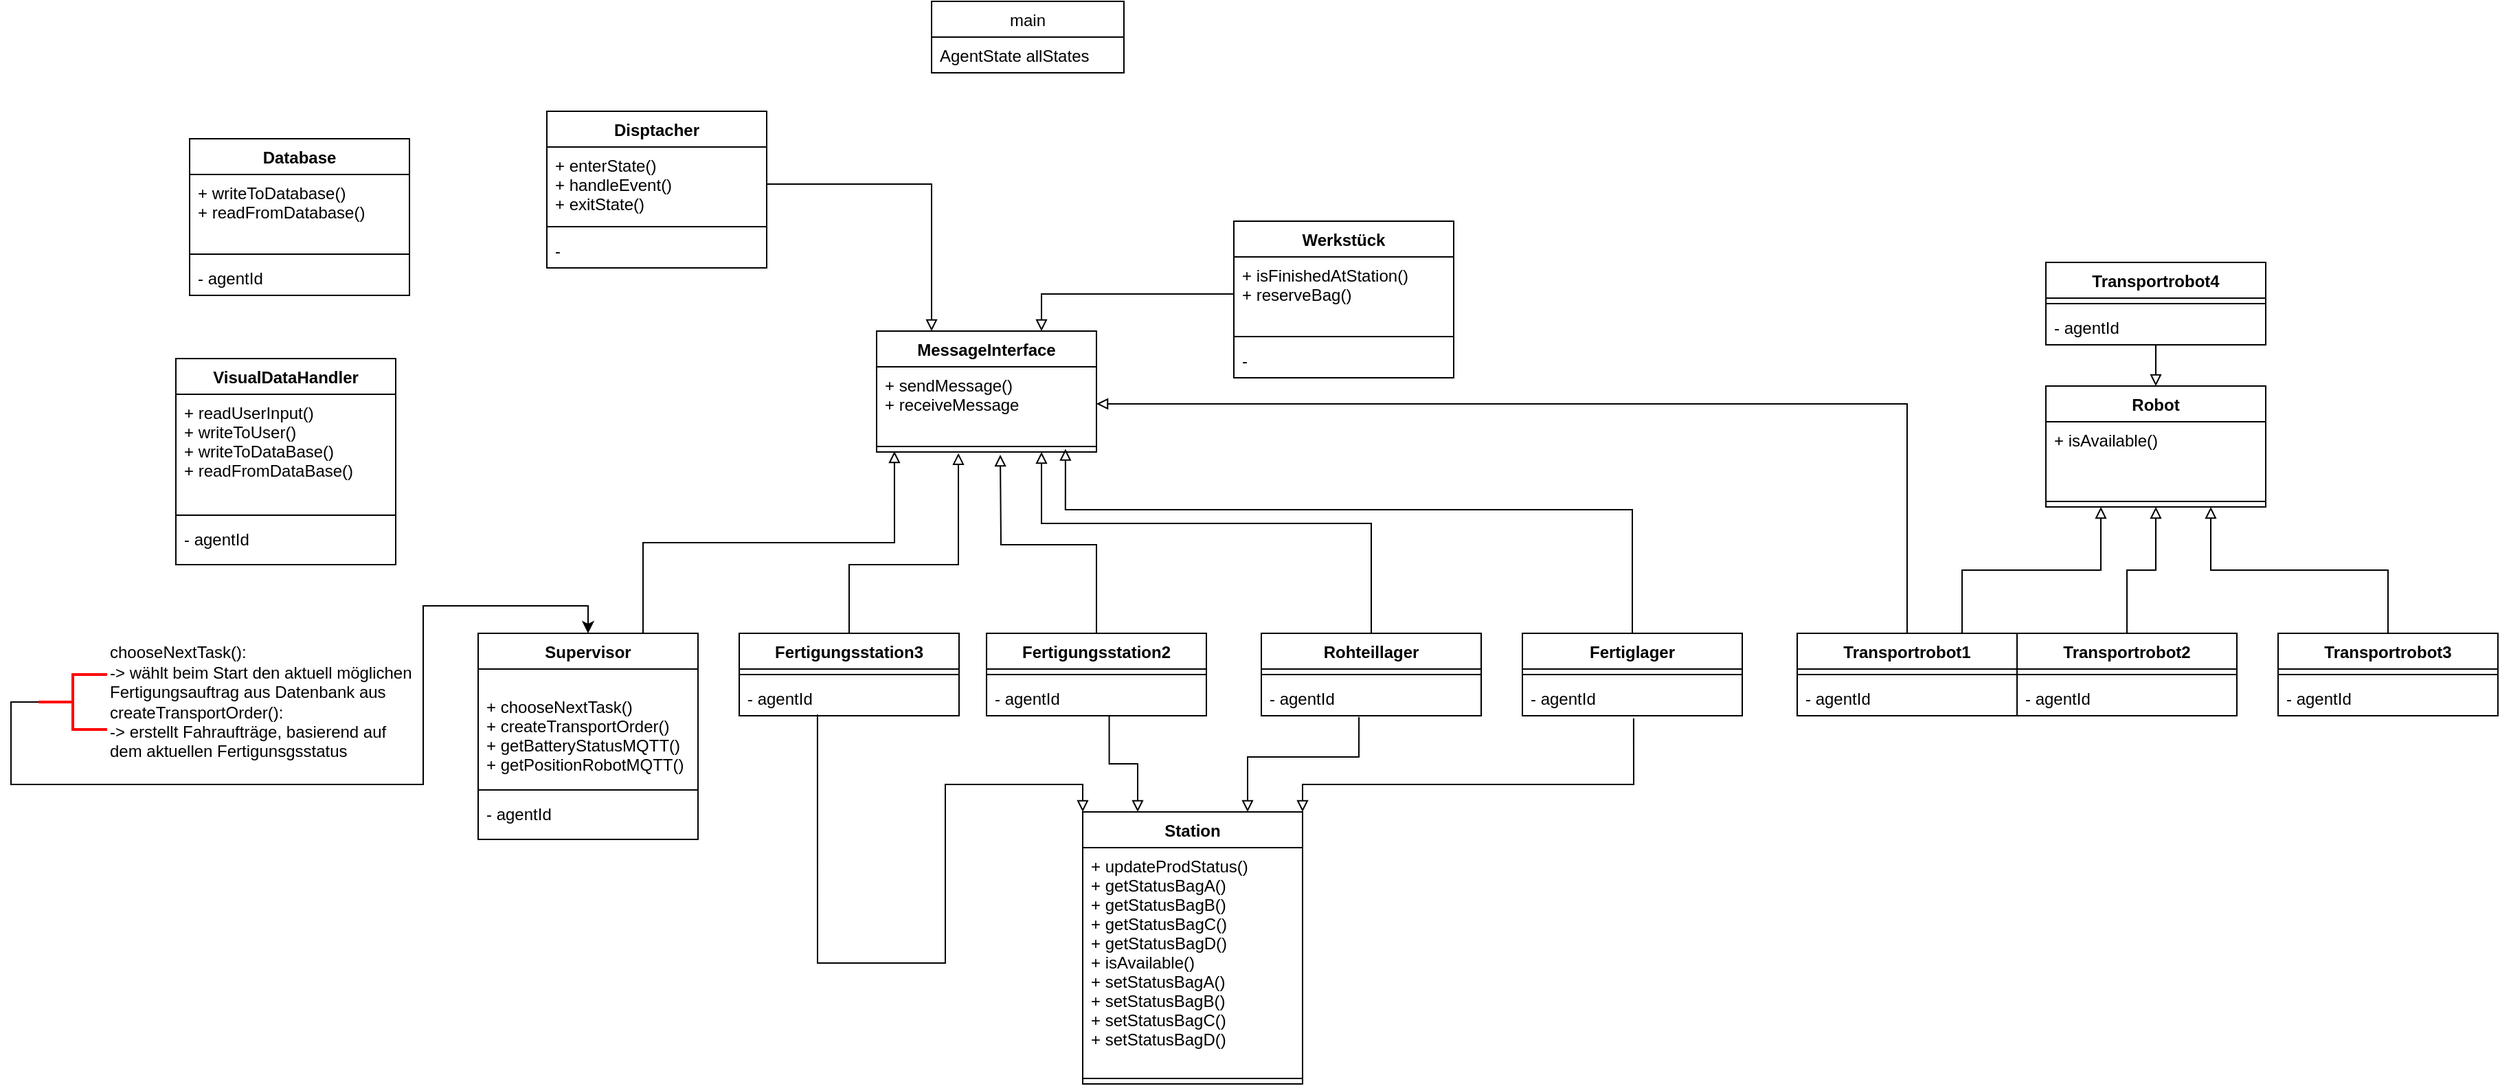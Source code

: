 <mxfile version="20.7.4" type="device"><diagram id="oQAYJYT7PJ8naYZ2aDmK" name="Seite-1"><mxGraphModel dx="1948" dy="1983" grid="1" gridSize="10" guides="1" tooltips="1" connect="1" arrows="1" fold="1" page="1" pageScale="1" pageWidth="827" pageHeight="1169" math="0" shadow="0"><root><mxCell id="0"/><mxCell id="1" parent="0"/><mxCell id="MPmzuH-NhsgOiLqM7phD-49" style="edgeStyle=orthogonalEdgeStyle;rounded=0;orthogonalLoop=1;jettySize=auto;html=1;exitX=0.5;exitY=0;exitDx=0;exitDy=0;entryX=0.372;entryY=1.103;entryDx=0;entryDy=0;entryPerimeter=0;endArrow=block;endFill=0;" parent="1" source="ovFocL4M04ZjVYVsM8dc-5" target="MPmzuH-NhsgOiLqM7phD-40" edge="1"><mxGeometry relative="1" as="geometry"><mxPoint x="370" y="180" as="targetPoint"/><Array as="points"><mxPoint x="290" y="250"/><mxPoint x="369" y="250"/></Array></mxGeometry></mxCell><mxCell id="ovFocL4M04ZjVYVsM8dc-5" value="Fertigungsstation3" style="swimlane;fontStyle=1;align=center;verticalAlign=top;childLayout=stackLayout;horizontal=1;startSize=26;horizontalStack=0;resizeParent=1;resizeParentMax=0;resizeLast=0;collapsible=1;marginBottom=0;" parent="1" vertex="1"><mxGeometry x="210" y="300" width="160" height="60" as="geometry"/></mxCell><mxCell id="ovFocL4M04ZjVYVsM8dc-7" value="" style="line;strokeWidth=1;fillColor=none;align=left;verticalAlign=middle;spacingTop=-1;spacingLeft=3;spacingRight=3;rotatable=0;labelPosition=right;points=[];portConstraint=eastwest;strokeColor=inherit;" parent="ovFocL4M04ZjVYVsM8dc-5" vertex="1"><mxGeometry y="26" width="160" height="8" as="geometry"/></mxCell><mxCell id="ovFocL4M04ZjVYVsM8dc-8" value="- agentId" style="text;strokeColor=none;fillColor=none;align=left;verticalAlign=top;spacingLeft=4;spacingRight=4;overflow=hidden;rotatable=0;points=[[0,0.5],[1,0.5]];portConstraint=eastwest;" parent="ovFocL4M04ZjVYVsM8dc-5" vertex="1"><mxGeometry y="34" width="160" height="26" as="geometry"/></mxCell><mxCell id="MPmzuH-NhsgOiLqM7phD-80" style="edgeStyle=orthogonalEdgeStyle;rounded=0;orthogonalLoop=1;jettySize=auto;html=1;exitX=0.5;exitY=0;exitDx=0;exitDy=0;entryX=0.75;entryY=1;entryDx=0;entryDy=0;startArrow=none;startFill=0;endArrow=block;endFill=0;" parent="1" source="ovFocL4M04ZjVYVsM8dc-9" edge="1" target="MPmzuH-NhsgOiLqM7phD-82"><mxGeometry relative="1" as="geometry"><mxPoint x="1321" y="233" as="targetPoint"/></mxGeometry></mxCell><mxCell id="ovFocL4M04ZjVYVsM8dc-9" value="Transportrobot3" style="swimlane;fontStyle=1;align=center;verticalAlign=top;childLayout=stackLayout;horizontal=1;startSize=26;horizontalStack=0;resizeParent=1;resizeParentMax=0;resizeLast=0;collapsible=1;marginBottom=0;" parent="1" vertex="1"><mxGeometry x="1330" y="300" width="160" height="60" as="geometry"/></mxCell><mxCell id="ovFocL4M04ZjVYVsM8dc-11" value="" style="line;strokeWidth=1;fillColor=none;align=left;verticalAlign=middle;spacingTop=-1;spacingLeft=3;spacingRight=3;rotatable=0;labelPosition=right;points=[];portConstraint=eastwest;strokeColor=inherit;" parent="ovFocL4M04ZjVYVsM8dc-9" vertex="1"><mxGeometry y="26" width="160" height="8" as="geometry"/></mxCell><mxCell id="ovFocL4M04ZjVYVsM8dc-12" value="- agentId" style="text;strokeColor=none;fillColor=none;align=left;verticalAlign=top;spacingLeft=4;spacingRight=4;overflow=hidden;rotatable=0;points=[[0,0.5],[1,0.5]];portConstraint=eastwest;" parent="ovFocL4M04ZjVYVsM8dc-9" vertex="1"><mxGeometry y="34" width="160" height="26" as="geometry"/></mxCell><mxCell id="MPmzuH-NhsgOiLqM7phD-48" style="edgeStyle=orthogonalEdgeStyle;rounded=0;orthogonalLoop=1;jettySize=auto;html=1;exitX=0.75;exitY=0;exitDx=0;exitDy=0;entryX=0.081;entryY=0.938;entryDx=0;entryDy=0;entryPerimeter=0;endArrow=block;endFill=0;" parent="1" source="ovFocL4M04ZjVYVsM8dc-13" target="MPmzuH-NhsgOiLqM7phD-40" edge="1"><mxGeometry relative="1" as="geometry"><mxPoint x="390" y="220" as="targetPoint"/></mxGeometry></mxCell><mxCell id="ovFocL4M04ZjVYVsM8dc-13" value="Supervisor" style="swimlane;fontStyle=1;align=center;verticalAlign=top;childLayout=stackLayout;horizontal=1;startSize=26;horizontalStack=0;resizeParent=1;resizeParentMax=0;resizeLast=0;collapsible=1;marginBottom=0;" parent="1" vertex="1"><mxGeometry x="20" y="300" width="160" height="150" as="geometry"/></mxCell><mxCell id="ovFocL4M04ZjVYVsM8dc-14" value="&#10;+ chooseNextTask()&#10;+ createTransportOrder()&#10;+ getBatteryStatusMQTT()&#10;+ getPositionRobotMQTT()&#10;" style="text;strokeColor=none;fillColor=none;align=left;verticalAlign=top;spacingLeft=4;spacingRight=4;overflow=hidden;rotatable=0;points=[[0,0.5],[1,0.5]];portConstraint=eastwest;" parent="ovFocL4M04ZjVYVsM8dc-13" vertex="1"><mxGeometry y="26" width="160" height="84" as="geometry"/></mxCell><mxCell id="ovFocL4M04ZjVYVsM8dc-15" value="" style="line;strokeWidth=1;fillColor=none;align=left;verticalAlign=middle;spacingTop=-1;spacingLeft=3;spacingRight=3;rotatable=0;labelPosition=right;points=[];portConstraint=eastwest;strokeColor=inherit;" parent="ovFocL4M04ZjVYVsM8dc-13" vertex="1"><mxGeometry y="110" width="160" height="8" as="geometry"/></mxCell><mxCell id="ovFocL4M04ZjVYVsM8dc-16" value="- agentId" style="text;strokeColor=none;fillColor=none;align=left;verticalAlign=top;spacingLeft=4;spacingRight=4;overflow=hidden;rotatable=0;points=[[0,0.5],[1,0.5]];portConstraint=eastwest;" parent="ovFocL4M04ZjVYVsM8dc-13" vertex="1"><mxGeometry y="118" width="160" height="32" as="geometry"/></mxCell><mxCell id="ovFocL4M04ZjVYVsM8dc-17" value="Werkstück" style="swimlane;fontStyle=1;align=center;verticalAlign=top;childLayout=stackLayout;horizontal=1;startSize=26;horizontalStack=0;resizeParent=1;resizeParentMax=0;resizeLast=0;collapsible=1;marginBottom=0;" parent="1" vertex="1"><mxGeometry x="570" width="160" height="114" as="geometry"/></mxCell><mxCell id="ovFocL4M04ZjVYVsM8dc-18" value="+ isFinishedAtStation()&#10;+ reserveBag()" style="text;strokeColor=none;fillColor=none;align=left;verticalAlign=top;spacingLeft=4;spacingRight=4;overflow=hidden;rotatable=0;points=[[0,0.5],[1,0.5]];portConstraint=eastwest;" parent="ovFocL4M04ZjVYVsM8dc-17" vertex="1"><mxGeometry y="26" width="160" height="54" as="geometry"/></mxCell><mxCell id="ovFocL4M04ZjVYVsM8dc-19" value="" style="line;strokeWidth=1;fillColor=none;align=left;verticalAlign=middle;spacingTop=-1;spacingLeft=3;spacingRight=3;rotatable=0;labelPosition=right;points=[];portConstraint=eastwest;strokeColor=inherit;" parent="ovFocL4M04ZjVYVsM8dc-17" vertex="1"><mxGeometry y="80" width="160" height="8" as="geometry"/></mxCell><mxCell id="ovFocL4M04ZjVYVsM8dc-20" value="-" style="text;strokeColor=none;fillColor=none;align=left;verticalAlign=top;spacingLeft=4;spacingRight=4;overflow=hidden;rotatable=0;points=[[0,0.5],[1,0.5]];portConstraint=eastwest;" parent="ovFocL4M04ZjVYVsM8dc-17" vertex="1"><mxGeometry y="88" width="160" height="26" as="geometry"/></mxCell><mxCell id="ovFocL4M04ZjVYVsM8dc-30" value="main" style="swimlane;fontStyle=0;childLayout=stackLayout;horizontal=1;startSize=26;fillColor=none;horizontalStack=0;resizeParent=1;resizeParentMax=0;resizeLast=0;collapsible=1;marginBottom=0;" parent="1" vertex="1"><mxGeometry x="350" y="-160" width="140" height="52" as="geometry"/></mxCell><mxCell id="ovFocL4M04ZjVYVsM8dc-31" value="AgentState allStates" style="text;strokeColor=none;fillColor=none;align=left;verticalAlign=top;spacingLeft=4;spacingRight=4;overflow=hidden;rotatable=0;points=[[0,0.5],[1,0.5]];portConstraint=eastwest;" parent="ovFocL4M04ZjVYVsM8dc-30" vertex="1"><mxGeometry y="26" width="140" height="26" as="geometry"/></mxCell><mxCell id="MPmzuH-NhsgOiLqM7phD-1" value="Disptacher" style="swimlane;fontStyle=1;align=center;verticalAlign=top;childLayout=stackLayout;horizontal=1;startSize=26;horizontalStack=0;resizeParent=1;resizeParentMax=0;resizeLast=0;collapsible=1;marginBottom=0;" parent="1" vertex="1"><mxGeometry x="70" y="-80" width="160" height="114" as="geometry"/></mxCell><mxCell id="MPmzuH-NhsgOiLqM7phD-2" value="+ enterState()&#10;+ handleEvent()&#10;+ exitState()" style="text;strokeColor=none;fillColor=none;align=left;verticalAlign=top;spacingLeft=4;spacingRight=4;overflow=hidden;rotatable=0;points=[[0,0.5],[1,0.5]];portConstraint=eastwest;" parent="MPmzuH-NhsgOiLqM7phD-1" vertex="1"><mxGeometry y="26" width="160" height="54" as="geometry"/></mxCell><mxCell id="MPmzuH-NhsgOiLqM7phD-3" value="" style="line;strokeWidth=1;fillColor=none;align=left;verticalAlign=middle;spacingTop=-1;spacingLeft=3;spacingRight=3;rotatable=0;labelPosition=right;points=[];portConstraint=eastwest;strokeColor=inherit;" parent="MPmzuH-NhsgOiLqM7phD-1" vertex="1"><mxGeometry y="80" width="160" height="8" as="geometry"/></mxCell><mxCell id="MPmzuH-NhsgOiLqM7phD-4" value="-" style="text;strokeColor=none;fillColor=none;align=left;verticalAlign=top;spacingLeft=4;spacingRight=4;overflow=hidden;rotatable=0;points=[[0,0.5],[1,0.5]];portConstraint=eastwest;" parent="MPmzuH-NhsgOiLqM7phD-1" vertex="1"><mxGeometry y="88" width="160" height="26" as="geometry"/></mxCell><mxCell id="MPmzuH-NhsgOiLqM7phD-51" style="edgeStyle=orthogonalEdgeStyle;rounded=0;orthogonalLoop=1;jettySize=auto;html=1;exitX=0.5;exitY=0;exitDx=0;exitDy=0;entryX=0.75;entryY=1;entryDx=0;entryDy=0;endArrow=block;endFill=0;" parent="1" source="MPmzuH-NhsgOiLqM7phD-10" target="MPmzuH-NhsgOiLqM7phD-38" edge="1"><mxGeometry relative="1" as="geometry"><Array as="points"><mxPoint x="670" y="220"/><mxPoint x="430" y="220"/></Array></mxGeometry></mxCell><mxCell id="MPmzuH-NhsgOiLqM7phD-10" value="Rohteillager" style="swimlane;fontStyle=1;align=center;verticalAlign=top;childLayout=stackLayout;horizontal=1;startSize=26;horizontalStack=0;resizeParent=1;resizeParentMax=0;resizeLast=0;collapsible=1;marginBottom=0;" parent="1" vertex="1"><mxGeometry x="590" y="300" width="160" height="60" as="geometry"/></mxCell><mxCell id="MPmzuH-NhsgOiLqM7phD-12" value="" style="line;strokeWidth=1;fillColor=none;align=left;verticalAlign=middle;spacingTop=-1;spacingLeft=3;spacingRight=3;rotatable=0;labelPosition=right;points=[];portConstraint=eastwest;strokeColor=inherit;" parent="MPmzuH-NhsgOiLqM7phD-10" vertex="1"><mxGeometry y="26" width="160" height="8" as="geometry"/></mxCell><mxCell id="MPmzuH-NhsgOiLqM7phD-13" value="- agentId" style="text;strokeColor=none;fillColor=none;align=left;verticalAlign=top;spacingLeft=4;spacingRight=4;overflow=hidden;rotatable=0;points=[[0,0.5],[1,0.5]];portConstraint=eastwest;" parent="MPmzuH-NhsgOiLqM7phD-10" vertex="1"><mxGeometry y="34" width="160" height="26" as="geometry"/></mxCell><mxCell id="MPmzuH-NhsgOiLqM7phD-52" style="edgeStyle=orthogonalEdgeStyle;rounded=0;orthogonalLoop=1;jettySize=auto;html=1;exitX=0.5;exitY=0;exitDx=0;exitDy=0;entryX=0.859;entryY=0.716;entryDx=0;entryDy=0;entryPerimeter=0;endArrow=block;endFill=0;" parent="1" source="MPmzuH-NhsgOiLqM7phD-14" target="MPmzuH-NhsgOiLqM7phD-40" edge="1"><mxGeometry relative="1" as="geometry"><Array as="points"><mxPoint x="860" y="210"/><mxPoint x="447" y="210"/></Array></mxGeometry></mxCell><mxCell id="MPmzuH-NhsgOiLqM7phD-14" value="Fertiglager" style="swimlane;fontStyle=1;align=center;verticalAlign=top;childLayout=stackLayout;horizontal=1;startSize=26;horizontalStack=0;resizeParent=1;resizeParentMax=0;resizeLast=0;collapsible=1;marginBottom=0;" parent="1" vertex="1"><mxGeometry x="780" y="300" width="160" height="60" as="geometry"/></mxCell><mxCell id="MPmzuH-NhsgOiLqM7phD-16" value="" style="line;strokeWidth=1;fillColor=none;align=left;verticalAlign=middle;spacingTop=-1;spacingLeft=3;spacingRight=3;rotatable=0;labelPosition=right;points=[];portConstraint=eastwest;strokeColor=inherit;" parent="MPmzuH-NhsgOiLqM7phD-14" vertex="1"><mxGeometry y="26" width="160" height="8" as="geometry"/></mxCell><mxCell id="MPmzuH-NhsgOiLqM7phD-17" value="- agentId" style="text;strokeColor=none;fillColor=none;align=left;verticalAlign=top;spacingLeft=4;spacingRight=4;overflow=hidden;rotatable=0;points=[[0,0.5],[1,0.5]];portConstraint=eastwest;" parent="MPmzuH-NhsgOiLqM7phD-14" vertex="1"><mxGeometry y="34" width="160" height="26" as="geometry"/></mxCell><mxCell id="MPmzuH-NhsgOiLqM7phD-50" style="edgeStyle=orthogonalEdgeStyle;rounded=0;orthogonalLoop=1;jettySize=auto;html=1;exitX=0.5;exitY=0;exitDx=0;exitDy=0;endArrow=block;endFill=0;" parent="1" source="MPmzuH-NhsgOiLqM7phD-18" edge="1"><mxGeometry relative="1" as="geometry"><mxPoint x="400" y="170" as="targetPoint"/></mxGeometry></mxCell><mxCell id="MPmzuH-NhsgOiLqM7phD-18" value="Fertigungsstation2" style="swimlane;fontStyle=1;align=center;verticalAlign=top;childLayout=stackLayout;horizontal=1;startSize=26;horizontalStack=0;resizeParent=1;resizeParentMax=0;resizeLast=0;collapsible=1;marginBottom=0;" parent="1" vertex="1"><mxGeometry x="390" y="300" width="160" height="60" as="geometry"/></mxCell><mxCell id="MPmzuH-NhsgOiLqM7phD-20" value="" style="line;strokeWidth=1;fillColor=none;align=left;verticalAlign=middle;spacingTop=-1;spacingLeft=3;spacingRight=3;rotatable=0;labelPosition=right;points=[];portConstraint=eastwest;strokeColor=inherit;" parent="MPmzuH-NhsgOiLqM7phD-18" vertex="1"><mxGeometry y="26" width="160" height="8" as="geometry"/></mxCell><mxCell id="MPmzuH-NhsgOiLqM7phD-21" value="- agentId" style="text;strokeColor=none;fillColor=none;align=left;verticalAlign=top;spacingLeft=4;spacingRight=4;overflow=hidden;rotatable=0;points=[[0,0.5],[1,0.5]];portConstraint=eastwest;" parent="MPmzuH-NhsgOiLqM7phD-18" vertex="1"><mxGeometry y="34" width="160" height="26" as="geometry"/></mxCell><mxCell id="MPmzuH-NhsgOiLqM7phD-77" style="edgeStyle=orthogonalEdgeStyle;rounded=0;orthogonalLoop=1;jettySize=auto;html=1;exitX=0.5;exitY=0;exitDx=0;exitDy=0;entryX=0.5;entryY=1;entryDx=0;entryDy=0;startArrow=none;startFill=0;endArrow=block;endFill=0;" parent="1" source="MPmzuH-NhsgOiLqM7phD-22" target="MPmzuH-NhsgOiLqM7phD-82" edge="1"><mxGeometry relative="1" as="geometry"><mxPoint x="1244.52" y="234.26" as="targetPoint"/></mxGeometry></mxCell><mxCell id="MPmzuH-NhsgOiLqM7phD-22" value="Transportrobot2" style="swimlane;fontStyle=1;align=center;verticalAlign=top;childLayout=stackLayout;horizontal=1;startSize=26;horizontalStack=0;resizeParent=1;resizeParentMax=0;resizeLast=0;collapsible=1;marginBottom=0;" parent="1" vertex="1"><mxGeometry x="1140" y="300" width="160" height="60" as="geometry"/></mxCell><mxCell id="MPmzuH-NhsgOiLqM7phD-24" value="" style="line;strokeWidth=1;fillColor=none;align=left;verticalAlign=middle;spacingTop=-1;spacingLeft=3;spacingRight=3;rotatable=0;labelPosition=right;points=[];portConstraint=eastwest;strokeColor=inherit;" parent="MPmzuH-NhsgOiLqM7phD-22" vertex="1"><mxGeometry y="26" width="160" height="8" as="geometry"/></mxCell><mxCell id="MPmzuH-NhsgOiLqM7phD-25" value="- agentId" style="text;strokeColor=none;fillColor=none;align=left;verticalAlign=top;spacingLeft=4;spacingRight=4;overflow=hidden;rotatable=0;points=[[0,0.5],[1,0.5]];portConstraint=eastwest;" parent="MPmzuH-NhsgOiLqM7phD-22" vertex="1"><mxGeometry y="34" width="160" height="26" as="geometry"/></mxCell><mxCell id="MPmzuH-NhsgOiLqM7phD-53" style="edgeStyle=orthogonalEdgeStyle;rounded=0;orthogonalLoop=1;jettySize=auto;html=1;exitX=0.5;exitY=0;exitDx=0;exitDy=0;entryX=1;entryY=0.5;entryDx=0;entryDy=0;endArrow=block;endFill=0;" parent="1" source="MPmzuH-NhsgOiLqM7phD-26" target="MPmzuH-NhsgOiLqM7phD-39" edge="1"><mxGeometry relative="1" as="geometry"/></mxCell><mxCell id="MPmzuH-NhsgOiLqM7phD-78" style="edgeStyle=orthogonalEdgeStyle;rounded=0;orthogonalLoop=1;jettySize=auto;html=1;exitX=0.75;exitY=0;exitDx=0;exitDy=0;entryX=0.25;entryY=1;entryDx=0;entryDy=0;startArrow=none;startFill=0;endArrow=block;endFill=0;" parent="1" source="MPmzuH-NhsgOiLqM7phD-26" edge="1" target="MPmzuH-NhsgOiLqM7phD-82"><mxGeometry relative="1" as="geometry"><mxPoint x="1161" y="233" as="targetPoint"/></mxGeometry></mxCell><mxCell id="MPmzuH-NhsgOiLqM7phD-26" value="Transportrobot1" style="swimlane;fontStyle=1;align=center;verticalAlign=top;childLayout=stackLayout;horizontal=1;startSize=26;horizontalStack=0;resizeParent=1;resizeParentMax=0;resizeLast=0;collapsible=1;marginBottom=0;" parent="1" vertex="1"><mxGeometry x="980" y="300" width="160" height="60" as="geometry"/></mxCell><mxCell id="MPmzuH-NhsgOiLqM7phD-28" value="" style="line;strokeWidth=1;fillColor=none;align=left;verticalAlign=middle;spacingTop=-1;spacingLeft=3;spacingRight=3;rotatable=0;labelPosition=right;points=[];portConstraint=eastwest;strokeColor=inherit;" parent="MPmzuH-NhsgOiLqM7phD-26" vertex="1"><mxGeometry y="26" width="160" height="8" as="geometry"/></mxCell><mxCell id="MPmzuH-NhsgOiLqM7phD-29" value="- agentId" style="text;strokeColor=none;fillColor=none;align=left;verticalAlign=top;spacingLeft=4;spacingRight=4;overflow=hidden;rotatable=0;points=[[0,0.5],[1,0.5]];portConstraint=eastwest;" parent="MPmzuH-NhsgOiLqM7phD-26" vertex="1"><mxGeometry y="34" width="160" height="26" as="geometry"/></mxCell><mxCell id="MPmzuH-NhsgOiLqM7phD-30" value="Transportrobot4" style="swimlane;fontStyle=1;align=center;verticalAlign=top;childLayout=stackLayout;horizontal=1;startSize=26;horizontalStack=0;resizeParent=1;resizeParentMax=0;resizeLast=0;collapsible=1;marginBottom=0;" parent="1" vertex="1"><mxGeometry x="1161" y="30" width="160" height="60" as="geometry"/></mxCell><mxCell id="MPmzuH-NhsgOiLqM7phD-32" value="" style="line;strokeWidth=1;fillColor=none;align=left;verticalAlign=middle;spacingTop=-1;spacingLeft=3;spacingRight=3;rotatable=0;labelPosition=right;points=[];portConstraint=eastwest;strokeColor=inherit;" parent="MPmzuH-NhsgOiLqM7phD-30" vertex="1"><mxGeometry y="26" width="160" height="8" as="geometry"/></mxCell><mxCell id="MPmzuH-NhsgOiLqM7phD-33" value="- agentId" style="text;strokeColor=none;fillColor=none;align=left;verticalAlign=top;spacingLeft=4;spacingRight=4;overflow=hidden;rotatable=0;points=[[0,0.5],[1,0.5]];portConstraint=eastwest;" parent="MPmzuH-NhsgOiLqM7phD-30" vertex="1"><mxGeometry y="34" width="160" height="26" as="geometry"/></mxCell><mxCell id="MPmzuH-NhsgOiLqM7phD-37" style="edgeStyle=orthogonalEdgeStyle;rounded=0;orthogonalLoop=1;jettySize=auto;html=1;exitX=0;exitY=0.5;exitDx=0;exitDy=0;exitPerimeter=0;entryX=0.5;entryY=0;entryDx=0;entryDy=0;" parent="1" source="MPmzuH-NhsgOiLqM7phD-36" target="ovFocL4M04ZjVYVsM8dc-13" edge="1"><mxGeometry relative="1" as="geometry"><Array as="points"><mxPoint x="-320" y="350"/><mxPoint x="-320" y="410"/><mxPoint x="-20" y="410"/><mxPoint x="-20" y="280"/><mxPoint x="100" y="280"/></Array></mxGeometry></mxCell><mxCell id="MPmzuH-NhsgOiLqM7phD-36" value="chooseNextTask():&lt;br&gt;-&amp;gt; wählt beim Start den aktuell möglichen &lt;br&gt;Fertigungsauftrag aus Datenbank aus&lt;br&gt;createTransportOrder():&lt;br&gt;-&amp;gt; erstellt Fahraufträge, basierend auf &lt;br&gt;dem aktuellen Fertigunsgsstatus" style="strokeWidth=2;html=1;shape=mxgraph.flowchart.annotation_2;align=left;labelPosition=right;pointerEvents=1;strokeColor=#FF0000;fillColor=#FF3333;" parent="1" vertex="1"><mxGeometry x="-300" y="330" width="50" height="40" as="geometry"/></mxCell><mxCell id="MPmzuH-NhsgOiLqM7phD-38" value="MessageInterface" style="swimlane;fontStyle=1;align=center;verticalAlign=top;childLayout=stackLayout;horizontal=1;startSize=26;horizontalStack=0;resizeParent=1;resizeParentMax=0;resizeLast=0;collapsible=1;marginBottom=0;" parent="1" vertex="1"><mxGeometry x="310" y="80" width="160" height="88" as="geometry"/></mxCell><mxCell id="MPmzuH-NhsgOiLqM7phD-39" value="+ sendMessage()&#10;+ receiveMessage" style="text;strokeColor=none;fillColor=none;align=left;verticalAlign=top;spacingLeft=4;spacingRight=4;overflow=hidden;rotatable=0;points=[[0,0.5],[1,0.5]];portConstraint=eastwest;" parent="MPmzuH-NhsgOiLqM7phD-38" vertex="1"><mxGeometry y="26" width="160" height="54" as="geometry"/></mxCell><mxCell id="MPmzuH-NhsgOiLqM7phD-40" value="" style="line;strokeWidth=1;fillColor=none;align=left;verticalAlign=middle;spacingTop=-1;spacingLeft=3;spacingRight=3;rotatable=0;labelPosition=right;points=[];portConstraint=eastwest;strokeColor=inherit;" parent="MPmzuH-NhsgOiLqM7phD-38" vertex="1"><mxGeometry y="80" width="160" height="8" as="geometry"/></mxCell><mxCell id="MPmzuH-NhsgOiLqM7phD-54" style="edgeStyle=orthogonalEdgeStyle;rounded=0;orthogonalLoop=1;jettySize=auto;html=1;exitX=0;exitY=0.5;exitDx=0;exitDy=0;entryX=0.75;entryY=0;entryDx=0;entryDy=0;endArrow=block;endFill=0;" parent="1" source="ovFocL4M04ZjVYVsM8dc-18" target="MPmzuH-NhsgOiLqM7phD-38" edge="1"><mxGeometry relative="1" as="geometry"/></mxCell><mxCell id="MPmzuH-NhsgOiLqM7phD-55" style="edgeStyle=orthogonalEdgeStyle;rounded=0;orthogonalLoop=1;jettySize=auto;html=1;exitX=1;exitY=0.5;exitDx=0;exitDy=0;entryX=0.25;entryY=0;entryDx=0;entryDy=0;endArrow=block;endFill=0;" parent="1" source="MPmzuH-NhsgOiLqM7phD-2" target="MPmzuH-NhsgOiLqM7phD-38" edge="1"><mxGeometry relative="1" as="geometry"/></mxCell><mxCell id="MPmzuH-NhsgOiLqM7phD-63" style="edgeStyle=orthogonalEdgeStyle;rounded=0;orthogonalLoop=1;jettySize=auto;html=1;exitX=0;exitY=0;exitDx=0;exitDy=0;entryX=0.356;entryY=0.964;entryDx=0;entryDy=0;entryPerimeter=0;endArrow=none;endFill=0;startArrow=block;startFill=0;" parent="1" source="MPmzuH-NhsgOiLqM7phD-56" target="ovFocL4M04ZjVYVsM8dc-8" edge="1"><mxGeometry relative="1" as="geometry"><Array as="points"><mxPoint x="460" y="410"/><mxPoint x="360" y="410"/><mxPoint x="360" y="540"/><mxPoint x="267" y="540"/></Array></mxGeometry></mxCell><mxCell id="MPmzuH-NhsgOiLqM7phD-65" style="edgeStyle=orthogonalEdgeStyle;rounded=0;orthogonalLoop=1;jettySize=auto;html=1;exitX=0.25;exitY=0;exitDx=0;exitDy=0;entryX=0.558;entryY=0.986;entryDx=0;entryDy=0;entryPerimeter=0;startArrow=block;startFill=0;endArrow=none;endFill=0;" parent="1" source="MPmzuH-NhsgOiLqM7phD-56" target="MPmzuH-NhsgOiLqM7phD-21" edge="1"><mxGeometry relative="1" as="geometry"/></mxCell><mxCell id="MPmzuH-NhsgOiLqM7phD-66" style="edgeStyle=orthogonalEdgeStyle;rounded=0;orthogonalLoop=1;jettySize=auto;html=1;exitX=0.75;exitY=0;exitDx=0;exitDy=0;entryX=0.444;entryY=1.032;entryDx=0;entryDy=0;entryPerimeter=0;startArrow=block;startFill=0;endArrow=none;endFill=0;" parent="1" source="MPmzuH-NhsgOiLqM7phD-56" target="MPmzuH-NhsgOiLqM7phD-13" edge="1"><mxGeometry relative="1" as="geometry"><Array as="points"><mxPoint x="580" y="390"/><mxPoint x="661" y="390"/></Array></mxGeometry></mxCell><mxCell id="MPmzuH-NhsgOiLqM7phD-72" style="edgeStyle=orthogonalEdgeStyle;rounded=0;orthogonalLoop=1;jettySize=auto;html=1;exitX=1;exitY=0;exitDx=0;exitDy=0;entryX=0.506;entryY=1.072;entryDx=0;entryDy=0;entryPerimeter=0;startArrow=block;startFill=0;endArrow=none;endFill=0;" parent="1" source="MPmzuH-NhsgOiLqM7phD-56" target="MPmzuH-NhsgOiLqM7phD-17" edge="1"><mxGeometry relative="1" as="geometry"><Array as="points"><mxPoint x="620" y="410"/><mxPoint x="861" y="410"/></Array></mxGeometry></mxCell><mxCell id="MPmzuH-NhsgOiLqM7phD-56" value="Station&#10;" style="swimlane;fontStyle=1;align=center;verticalAlign=top;childLayout=stackLayout;horizontal=1;startSize=26;horizontalStack=0;resizeParent=1;resizeParentMax=0;resizeLast=0;collapsible=1;marginBottom=0;" parent="1" vertex="1"><mxGeometry x="460" y="430" width="160" height="198" as="geometry"/></mxCell><mxCell id="MPmzuH-NhsgOiLqM7phD-57" value="+ updateProdStatus()&#10;+ getStatusBagA()&#10;+ getStatusBagB()&#10;+ getStatusBagC()&#10;+ getStatusBagD()&#10;+ isAvailable()&#10;+ setStatusBagA()&#10;+ setStatusBagB()&#10;+ setStatusBagC()&#10;+ setStatusBagD()&#10;" style="text;strokeColor=none;fillColor=none;align=left;verticalAlign=top;spacingLeft=4;spacingRight=4;overflow=hidden;rotatable=0;points=[[0,0.5],[1,0.5]];portConstraint=eastwest;" parent="MPmzuH-NhsgOiLqM7phD-56" vertex="1"><mxGeometry y="26" width="160" height="164" as="geometry"/></mxCell><mxCell id="MPmzuH-NhsgOiLqM7phD-58" value="" style="line;strokeWidth=1;fillColor=none;align=left;verticalAlign=middle;spacingTop=-1;spacingLeft=3;spacingRight=3;rotatable=0;labelPosition=right;points=[];portConstraint=eastwest;strokeColor=inherit;" parent="MPmzuH-NhsgOiLqM7phD-56" vertex="1"><mxGeometry y="190" width="160" height="8" as="geometry"/></mxCell><mxCell id="MPmzuH-NhsgOiLqM7phD-67" value="Database" style="swimlane;fontStyle=1;align=center;verticalAlign=top;childLayout=stackLayout;horizontal=1;startSize=26;horizontalStack=0;resizeParent=1;resizeParentMax=0;resizeLast=0;collapsible=1;marginBottom=0;" parent="1" vertex="1"><mxGeometry x="-190" y="-60" width="160" height="114" as="geometry"/></mxCell><mxCell id="MPmzuH-NhsgOiLqM7phD-68" value="+ writeToDatabase()&#10;+ readFromDatabase()" style="text;strokeColor=none;fillColor=none;align=left;verticalAlign=top;spacingLeft=4;spacingRight=4;overflow=hidden;rotatable=0;points=[[0,0.5],[1,0.5]];portConstraint=eastwest;" parent="MPmzuH-NhsgOiLqM7phD-67" vertex="1"><mxGeometry y="26" width="160" height="54" as="geometry"/></mxCell><mxCell id="MPmzuH-NhsgOiLqM7phD-69" value="" style="line;strokeWidth=1;fillColor=none;align=left;verticalAlign=middle;spacingTop=-1;spacingLeft=3;spacingRight=3;rotatable=0;labelPosition=right;points=[];portConstraint=eastwest;strokeColor=inherit;" parent="MPmzuH-NhsgOiLqM7phD-67" vertex="1"><mxGeometry y="80" width="160" height="8" as="geometry"/></mxCell><mxCell id="MPmzuH-NhsgOiLqM7phD-70" value="- agentId" style="text;strokeColor=none;fillColor=none;align=left;verticalAlign=top;spacingLeft=4;spacingRight=4;overflow=hidden;rotatable=0;points=[[0,0.5],[1,0.5]];portConstraint=eastwest;" parent="MPmzuH-NhsgOiLqM7phD-67" vertex="1"><mxGeometry y="88" width="160" height="26" as="geometry"/></mxCell><mxCell id="MPmzuH-NhsgOiLqM7phD-86" style="edgeStyle=orthogonalEdgeStyle;rounded=0;orthogonalLoop=1;jettySize=auto;html=1;exitX=0.5;exitY=0;exitDx=0;exitDy=0;startArrow=block;startFill=0;endArrow=none;endFill=0;" parent="1" source="MPmzuH-NhsgOiLqM7phD-82" edge="1"><mxGeometry relative="1" as="geometry"><mxPoint x="1241" y="90" as="targetPoint"/></mxGeometry></mxCell><mxCell id="MPmzuH-NhsgOiLqM7phD-82" value="Robot" style="swimlane;fontStyle=1;align=center;verticalAlign=top;childLayout=stackLayout;horizontal=1;startSize=26;horizontalStack=0;resizeParent=1;resizeParentMax=0;resizeLast=0;collapsible=1;marginBottom=0;" parent="1" vertex="1"><mxGeometry x="1161" y="120" width="160" height="88" as="geometry"/></mxCell><mxCell id="MPmzuH-NhsgOiLqM7phD-83" value="+ isAvailable()  " style="text;strokeColor=none;fillColor=none;align=left;verticalAlign=top;spacingLeft=4;spacingRight=4;overflow=hidden;rotatable=0;points=[[0,0.5],[1,0.5]];portConstraint=eastwest;" parent="MPmzuH-NhsgOiLqM7phD-82" vertex="1"><mxGeometry y="26" width="160" height="54" as="geometry"/></mxCell><mxCell id="MPmzuH-NhsgOiLqM7phD-84" value="" style="line;strokeWidth=1;fillColor=none;align=left;verticalAlign=middle;spacingTop=-1;spacingLeft=3;spacingRight=3;rotatable=0;labelPosition=right;points=[];portConstraint=eastwest;strokeColor=inherit;" parent="MPmzuH-NhsgOiLqM7phD-82" vertex="1"><mxGeometry y="80" width="160" height="8" as="geometry"/></mxCell><mxCell id="MPmzuH-NhsgOiLqM7phD-87" value="VisualDataHandler" style="swimlane;fontStyle=1;align=center;verticalAlign=top;childLayout=stackLayout;horizontal=1;startSize=26;horizontalStack=0;resizeParent=1;resizeParentMax=0;resizeLast=0;collapsible=1;marginBottom=0;" parent="1" vertex="1"><mxGeometry x="-200" y="100" width="160" height="150" as="geometry"/></mxCell><mxCell id="MPmzuH-NhsgOiLqM7phD-88" value="+ readUserInput()&#10;+ writeToUser()&#10;+ writeToDataBase()&#10;+ readFromDataBase()" style="text;strokeColor=none;fillColor=none;align=left;verticalAlign=top;spacingLeft=4;spacingRight=4;overflow=hidden;rotatable=0;points=[[0,0.5],[1,0.5]];portConstraint=eastwest;" parent="MPmzuH-NhsgOiLqM7phD-87" vertex="1"><mxGeometry y="26" width="160" height="84" as="geometry"/></mxCell><mxCell id="MPmzuH-NhsgOiLqM7phD-89" value="" style="line;strokeWidth=1;fillColor=none;align=left;verticalAlign=middle;spacingTop=-1;spacingLeft=3;spacingRight=3;rotatable=0;labelPosition=right;points=[];portConstraint=eastwest;strokeColor=inherit;" parent="MPmzuH-NhsgOiLqM7phD-87" vertex="1"><mxGeometry y="110" width="160" height="8" as="geometry"/></mxCell><mxCell id="MPmzuH-NhsgOiLqM7phD-90" value="- agentId" style="text;strokeColor=none;fillColor=none;align=left;verticalAlign=top;spacingLeft=4;spacingRight=4;overflow=hidden;rotatable=0;points=[[0,0.5],[1,0.5]];portConstraint=eastwest;" parent="MPmzuH-NhsgOiLqM7phD-87" vertex="1"><mxGeometry y="118" width="160" height="32" as="geometry"/></mxCell></root></mxGraphModel></diagram></mxfile>